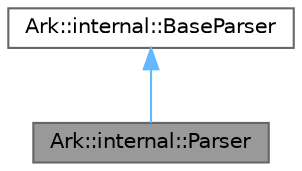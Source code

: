 digraph "Ark::internal::Parser"
{
 // INTERACTIVE_SVG=YES
 // LATEX_PDF_SIZE
  bgcolor="transparent";
  edge [fontname=Helvetica,fontsize=10,labelfontname=Helvetica,labelfontsize=10];
  node [fontname=Helvetica,fontsize=10,shape=box,height=0.2,width=0.4];
  Node1 [label="Ark::internal::Parser",height=0.2,width=0.4,color="gray40", fillcolor="grey60", style="filled", fontcolor="black",tooltip=" "];
  Node2 -> Node1 [dir="back",color="steelblue1",style="solid"];
  Node2 [label="Ark::internal::BaseParser",height=0.2,width=0.4,color="gray40", fillcolor="white", style="filled",URL="$d8/d00/classArk_1_1internal_1_1BaseParser.html",tooltip=" "];
}
